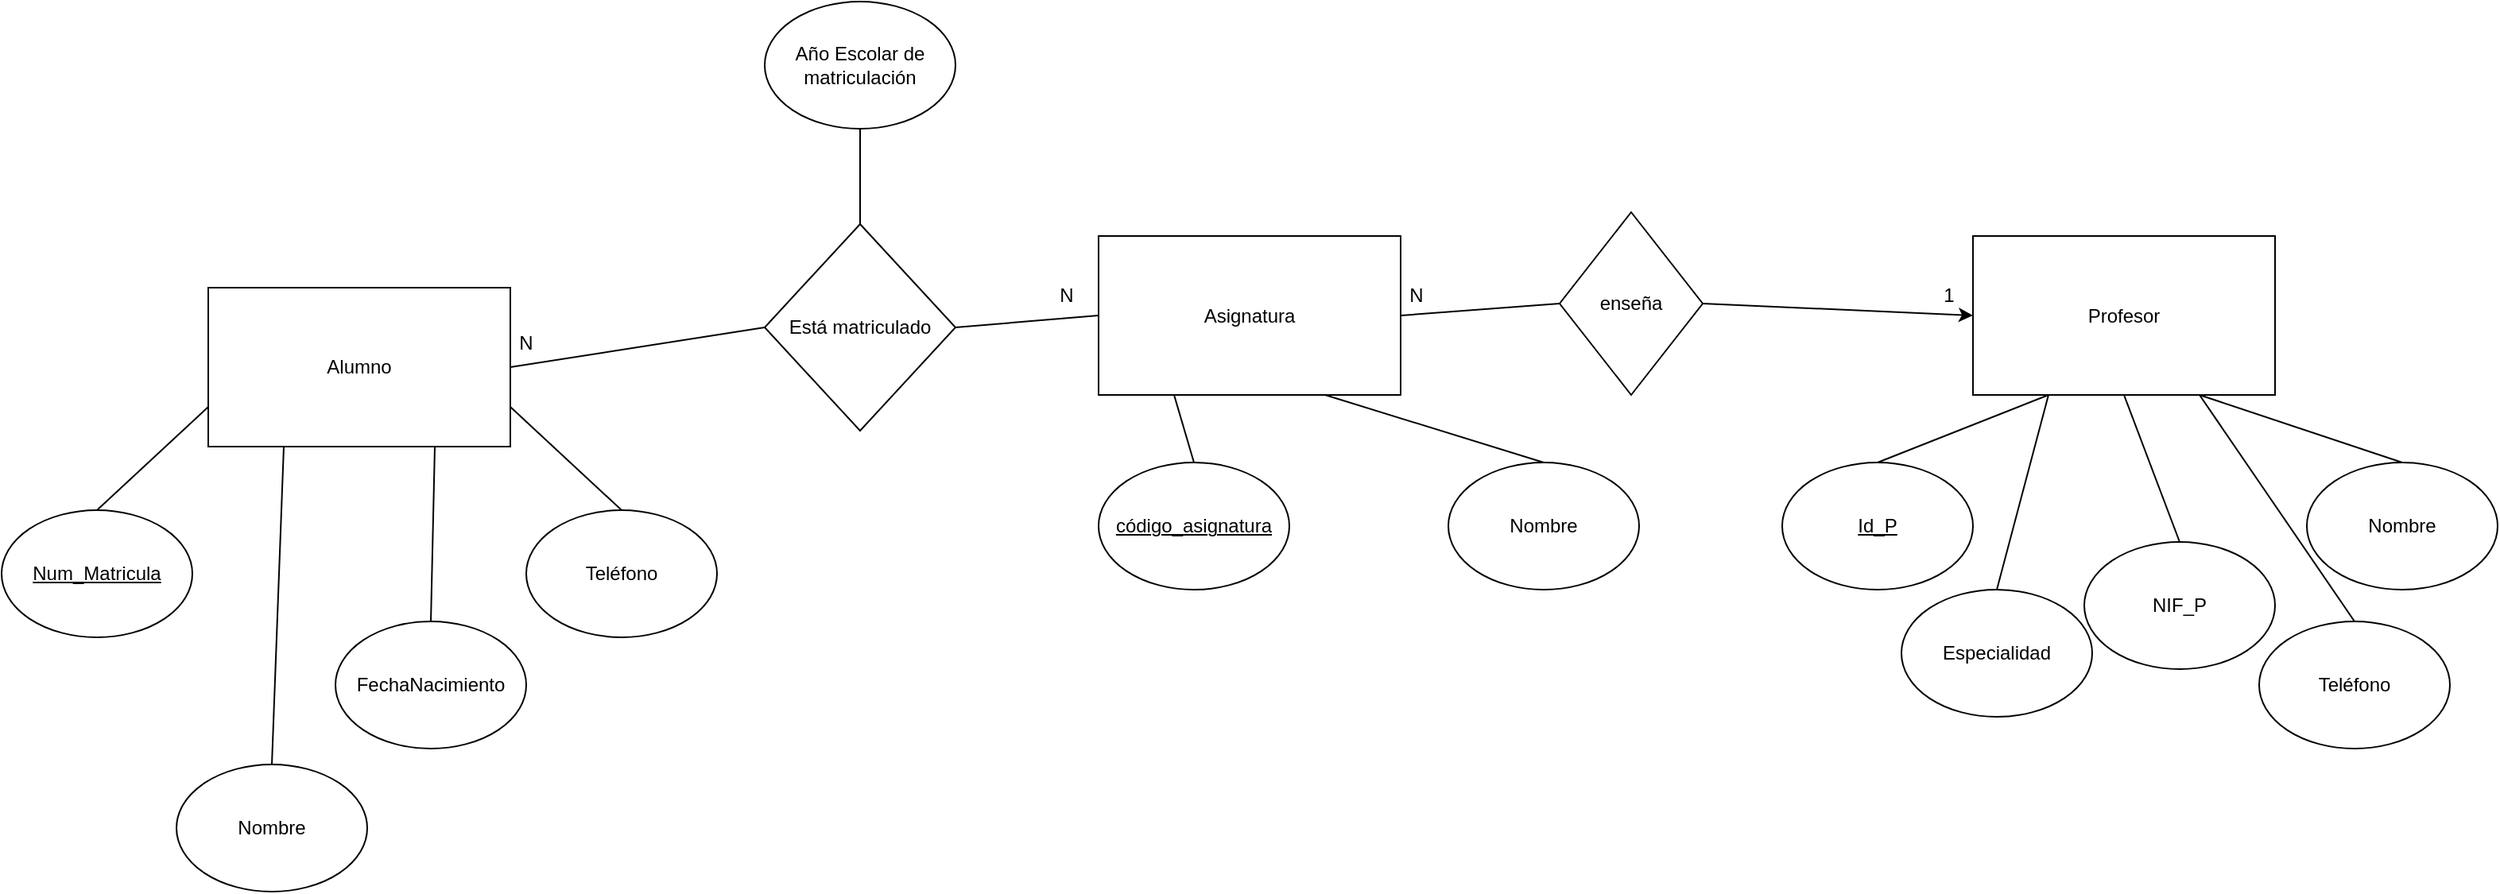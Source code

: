 <mxfile version="26.2.12" pages="2">
  <diagram name="Página-1" id="0BQ5A1Et3vTB0kG5P84D">
    <mxGraphModel dx="2682" dy="1925" grid="1" gridSize="10" guides="1" tooltips="1" connect="1" arrows="1" fold="1" page="1" pageScale="1" pageWidth="827" pageHeight="1169" math="0" shadow="0">
      <root>
        <mxCell id="0" />
        <mxCell id="1" parent="0" />
        <mxCell id="j_jxTpVHeeA3KBUshszp-1" value="Alumno" style="rounded=0;whiteSpace=wrap;html=1;" parent="1" vertex="1">
          <mxGeometry x="-30" y="160" width="190" height="100" as="geometry" />
        </mxCell>
        <mxCell id="j_jxTpVHeeA3KBUshszp-2" value="Asignatura" style="rounded=0;whiteSpace=wrap;html=1;" parent="1" vertex="1">
          <mxGeometry x="530" y="127.5" width="190" height="100" as="geometry" />
        </mxCell>
        <mxCell id="j_jxTpVHeeA3KBUshszp-3" value="Profesor" style="rounded=0;whiteSpace=wrap;html=1;" parent="1" vertex="1">
          <mxGeometry x="1080" y="127.5" width="190" height="100" as="geometry" />
        </mxCell>
        <mxCell id="j_jxTpVHeeA3KBUshszp-4" value="&lt;u&gt;Num_Matricula&lt;/u&gt;" style="ellipse;whiteSpace=wrap;html=1;" parent="1" vertex="1">
          <mxGeometry x="-160" y="300" width="120" height="80" as="geometry" />
        </mxCell>
        <mxCell id="j_jxTpVHeeA3KBUshszp-5" value="Nombre" style="ellipse;whiteSpace=wrap;html=1;" parent="1" vertex="1">
          <mxGeometry x="-50" y="460" width="120" height="80" as="geometry" />
        </mxCell>
        <mxCell id="j_jxTpVHeeA3KBUshszp-6" value="FechaNacimiento" style="ellipse;whiteSpace=wrap;html=1;" parent="1" vertex="1">
          <mxGeometry x="50" y="370" width="120" height="80" as="geometry" />
        </mxCell>
        <mxCell id="j_jxTpVHeeA3KBUshszp-7" value="Teléfono" style="ellipse;whiteSpace=wrap;html=1;" parent="1" vertex="1">
          <mxGeometry x="170" y="300" width="120" height="80" as="geometry" />
        </mxCell>
        <mxCell id="j_jxTpVHeeA3KBUshszp-8" value="&lt;u&gt;código_asignatura&lt;/u&gt;" style="ellipse;whiteSpace=wrap;html=1;" parent="1" vertex="1">
          <mxGeometry x="530" y="270" width="120" height="80" as="geometry" />
        </mxCell>
        <mxCell id="j_jxTpVHeeA3KBUshszp-9" value="Nombre" style="ellipse;whiteSpace=wrap;html=1;" parent="1" vertex="1">
          <mxGeometry x="750" y="270" width="120" height="80" as="geometry" />
        </mxCell>
        <mxCell id="j_jxTpVHeeA3KBUshszp-11" value="&lt;u&gt;Id_P&lt;/u&gt;" style="ellipse;whiteSpace=wrap;html=1;" parent="1" vertex="1">
          <mxGeometry x="960" y="270" width="120" height="80" as="geometry" />
        </mxCell>
        <mxCell id="j_jxTpVHeeA3KBUshszp-12" value="NIF_P" style="ellipse;whiteSpace=wrap;html=1;" parent="1" vertex="1">
          <mxGeometry x="1150" y="320" width="120" height="80" as="geometry" />
        </mxCell>
        <mxCell id="j_jxTpVHeeA3KBUshszp-13" value="Nombre" style="ellipse;whiteSpace=wrap;html=1;" parent="1" vertex="1">
          <mxGeometry x="1290" y="270" width="120" height="80" as="geometry" />
        </mxCell>
        <mxCell id="j_jxTpVHeeA3KBUshszp-14" value="Especialidad" style="ellipse;whiteSpace=wrap;html=1;" parent="1" vertex="1">
          <mxGeometry x="1035" y="350" width="120" height="80" as="geometry" />
        </mxCell>
        <mxCell id="j_jxTpVHeeA3KBUshszp-15" value="Teléfono" style="ellipse;whiteSpace=wrap;html=1;" parent="1" vertex="1">
          <mxGeometry x="1260" y="370" width="120" height="80" as="geometry" />
        </mxCell>
        <mxCell id="j_jxTpVHeeA3KBUshszp-16" value="" style="endArrow=none;html=1;rounded=0;entryX=0.25;entryY=1;entryDx=0;entryDy=0;exitX=0.5;exitY=0;exitDx=0;exitDy=0;" parent="1" source="j_jxTpVHeeA3KBUshszp-11" target="j_jxTpVHeeA3KBUshszp-3" edge="1">
          <mxGeometry width="50" height="50" relative="1" as="geometry">
            <mxPoint x="1110" y="370" as="sourcePoint" />
            <mxPoint x="1160" y="320" as="targetPoint" />
          </mxGeometry>
        </mxCell>
        <mxCell id="j_jxTpVHeeA3KBUshszp-17" value="" style="endArrow=none;html=1;rounded=0;entryX=0.5;entryY=1;entryDx=0;entryDy=0;exitX=0.5;exitY=0;exitDx=0;exitDy=0;" parent="1" source="j_jxTpVHeeA3KBUshszp-12" target="j_jxTpVHeeA3KBUshszp-3" edge="1">
          <mxGeometry width="50" height="50" relative="1" as="geometry">
            <mxPoint x="1240" y="370" as="sourcePoint" />
            <mxPoint x="1290" y="320" as="targetPoint" />
          </mxGeometry>
        </mxCell>
        <mxCell id="j_jxTpVHeeA3KBUshszp-18" value="" style="endArrow=none;html=1;rounded=0;entryX=0.75;entryY=1;entryDx=0;entryDy=0;exitX=0.5;exitY=0;exitDx=0;exitDy=0;" parent="1" source="j_jxTpVHeeA3KBUshszp-13" target="j_jxTpVHeeA3KBUshszp-3" edge="1">
          <mxGeometry width="50" height="50" relative="1" as="geometry">
            <mxPoint x="1400" y="380" as="sourcePoint" />
            <mxPoint x="1450" y="330" as="targetPoint" />
          </mxGeometry>
        </mxCell>
        <mxCell id="j_jxTpVHeeA3KBUshszp-19" value="" style="endArrow=none;html=1;rounded=0;exitX=0.5;exitY=0;exitDx=0;exitDy=0;entryX=0.25;entryY=1;entryDx=0;entryDy=0;" parent="1" source="j_jxTpVHeeA3KBUshszp-14" target="j_jxTpVHeeA3KBUshszp-3" edge="1">
          <mxGeometry width="50" height="50" relative="1" as="geometry">
            <mxPoint x="1180.71" y="449" as="sourcePoint" />
            <mxPoint x="1109.999" y="449" as="targetPoint" />
          </mxGeometry>
        </mxCell>
        <mxCell id="j_jxTpVHeeA3KBUshszp-20" value="" style="endArrow=none;html=1;rounded=0;exitX=0.5;exitY=0;exitDx=0;exitDy=0;entryX=0.75;entryY=1;entryDx=0;entryDy=0;" parent="1" source="j_jxTpVHeeA3KBUshszp-15" target="j_jxTpVHeeA3KBUshszp-3" edge="1">
          <mxGeometry width="50" height="50" relative="1" as="geometry">
            <mxPoint x="1310" y="470" as="sourcePoint" />
            <mxPoint x="1290" y="270" as="targetPoint" />
          </mxGeometry>
        </mxCell>
        <mxCell id="j_jxTpVHeeA3KBUshszp-21" value="" style="endArrow=none;html=1;rounded=0;exitX=0.5;exitY=0;exitDx=0;exitDy=0;entryX=0.25;entryY=1;entryDx=0;entryDy=0;" parent="1" source="j_jxTpVHeeA3KBUshszp-8" target="j_jxTpVHeeA3KBUshszp-2" edge="1">
          <mxGeometry width="50" height="50" relative="1" as="geometry">
            <mxPoint x="570" y="370" as="sourcePoint" />
            <mxPoint x="680" y="290" as="targetPoint" />
          </mxGeometry>
        </mxCell>
        <mxCell id="j_jxTpVHeeA3KBUshszp-22" value="" style="endArrow=none;html=1;rounded=0;entryX=0.75;entryY=1;entryDx=0;entryDy=0;exitX=0.5;exitY=0;exitDx=0;exitDy=0;" parent="1" source="j_jxTpVHeeA3KBUshszp-9" target="j_jxTpVHeeA3KBUshszp-2" edge="1">
          <mxGeometry width="50" height="50" relative="1" as="geometry">
            <mxPoint x="770" y="400" as="sourcePoint" />
            <mxPoint x="810" y="300" as="targetPoint" />
          </mxGeometry>
        </mxCell>
        <mxCell id="j_jxTpVHeeA3KBUshszp-23" value="" style="endArrow=none;html=1;rounded=0;entryX=0;entryY=0.75;entryDx=0;entryDy=0;exitX=0.5;exitY=0;exitDx=0;exitDy=0;" parent="1" source="j_jxTpVHeeA3KBUshszp-4" target="j_jxTpVHeeA3KBUshszp-1" edge="1">
          <mxGeometry width="50" height="50" relative="1" as="geometry">
            <mxPoint x="110" y="620" as="sourcePoint" />
            <mxPoint x="160" y="570" as="targetPoint" />
          </mxGeometry>
        </mxCell>
        <mxCell id="j_jxTpVHeeA3KBUshszp-24" value="" style="endArrow=none;html=1;rounded=0;entryX=0.25;entryY=1;entryDx=0;entryDy=0;exitX=0.5;exitY=0;exitDx=0;exitDy=0;" parent="1" source="j_jxTpVHeeA3KBUshszp-5" target="j_jxTpVHeeA3KBUshszp-1" edge="1">
          <mxGeometry width="50" height="50" relative="1" as="geometry">
            <mxPoint x="150" y="360" as="sourcePoint" />
            <mxPoint x="200" y="310" as="targetPoint" />
          </mxGeometry>
        </mxCell>
        <mxCell id="j_jxTpVHeeA3KBUshszp-25" value="" style="endArrow=none;html=1;rounded=0;entryX=0.75;entryY=1;entryDx=0;entryDy=0;exitX=0.5;exitY=0;exitDx=0;exitDy=0;" parent="1" source="j_jxTpVHeeA3KBUshszp-6" target="j_jxTpVHeeA3KBUshszp-1" edge="1">
          <mxGeometry width="50" height="50" relative="1" as="geometry">
            <mxPoint x="230" y="570" as="sourcePoint" />
            <mxPoint x="280" y="520" as="targetPoint" />
          </mxGeometry>
        </mxCell>
        <mxCell id="j_jxTpVHeeA3KBUshszp-26" value="" style="endArrow=none;html=1;rounded=0;entryX=1;entryY=0.75;entryDx=0;entryDy=0;exitX=0.5;exitY=0;exitDx=0;exitDy=0;" parent="1" source="j_jxTpVHeeA3KBUshszp-7" target="j_jxTpVHeeA3KBUshszp-1" edge="1">
          <mxGeometry width="50" height="50" relative="1" as="geometry">
            <mxPoint x="370" y="260" as="sourcePoint" />
            <mxPoint x="340" y="230" as="targetPoint" />
          </mxGeometry>
        </mxCell>
        <mxCell id="j_jxTpVHeeA3KBUshszp-27" value="Está matriculado" style="rhombus;whiteSpace=wrap;html=1;" parent="1" vertex="1">
          <mxGeometry x="320" y="120" width="120" height="130" as="geometry" />
        </mxCell>
        <mxCell id="j_jxTpVHeeA3KBUshszp-28" value="enseña" style="rhombus;whiteSpace=wrap;html=1;" parent="1" vertex="1">
          <mxGeometry x="820" y="112.5" width="90" height="115" as="geometry" />
        </mxCell>
        <mxCell id="dGYzKTXQEJmvPM1LLK2v-2" value="N" style="text;html=1;align=center;verticalAlign=middle;whiteSpace=wrap;rounded=0;" vertex="1" parent="1">
          <mxGeometry x="140" y="180" width="60" height="30" as="geometry" />
        </mxCell>
        <mxCell id="dGYzKTXQEJmvPM1LLK2v-4" value="N" style="text;html=1;align=center;verticalAlign=middle;whiteSpace=wrap;rounded=0;" vertex="1" parent="1">
          <mxGeometry x="480" y="150" width="60" height="30" as="geometry" />
        </mxCell>
        <mxCell id="dGYzKTXQEJmvPM1LLK2v-6" value="Año Escolar de matriculación" style="ellipse;whiteSpace=wrap;html=1;" vertex="1" parent="1">
          <mxGeometry x="320" y="-20" width="120" height="80" as="geometry" />
        </mxCell>
        <mxCell id="dGYzKTXQEJmvPM1LLK2v-7" value="" style="endArrow=none;html=1;rounded=0;entryX=0.5;entryY=1;entryDx=0;entryDy=0;exitX=0.5;exitY=0;exitDx=0;exitDy=0;" edge="1" parent="1" source="j_jxTpVHeeA3KBUshszp-27" target="dGYzKTXQEJmvPM1LLK2v-6">
          <mxGeometry width="50" height="50" relative="1" as="geometry">
            <mxPoint x="370" y="100" as="sourcePoint" />
            <mxPoint x="420" y="50" as="targetPoint" />
          </mxGeometry>
        </mxCell>
        <mxCell id="dGYzKTXQEJmvPM1LLK2v-8" value="" style="endArrow=none;html=1;rounded=0;exitX=1;exitY=0.5;exitDx=0;exitDy=0;entryX=0;entryY=0.5;entryDx=0;entryDy=0;" edge="1" parent="1" source="j_jxTpVHeeA3KBUshszp-1" target="j_jxTpVHeeA3KBUshszp-27">
          <mxGeometry width="50" height="50" relative="1" as="geometry">
            <mxPoint x="180" y="230" as="sourcePoint" />
            <mxPoint x="230" y="180" as="targetPoint" />
          </mxGeometry>
        </mxCell>
        <mxCell id="dGYzKTXQEJmvPM1LLK2v-9" value="" style="endArrow=none;html=1;rounded=0;entryX=0;entryY=0.5;entryDx=0;entryDy=0;exitX=1;exitY=0.5;exitDx=0;exitDy=0;" edge="1" parent="1" source="j_jxTpVHeeA3KBUshszp-27" target="j_jxTpVHeeA3KBUshszp-2">
          <mxGeometry width="50" height="50" relative="1" as="geometry">
            <mxPoint x="570" y="220" as="sourcePoint" />
            <mxPoint x="620" y="170" as="targetPoint" />
          </mxGeometry>
        </mxCell>
        <mxCell id="dGYzKTXQEJmvPM1LLK2v-15" value="" style="endArrow=none;html=1;rounded=0;entryX=0;entryY=0.5;entryDx=0;entryDy=0;exitX=1;exitY=0.5;exitDx=0;exitDy=0;" edge="1" parent="1" source="j_jxTpVHeeA3KBUshszp-2" target="j_jxTpVHeeA3KBUshszp-28">
          <mxGeometry width="50" height="50" relative="1" as="geometry">
            <mxPoint x="920" y="200" as="sourcePoint" />
            <mxPoint x="815" y="180" as="targetPoint" />
            <Array as="points" />
          </mxGeometry>
        </mxCell>
        <mxCell id="dGYzKTXQEJmvPM1LLK2v-17" value="" style="endArrow=classic;html=1;rounded=0;exitX=1;exitY=0.5;exitDx=0;exitDy=0;entryX=0;entryY=0.5;entryDx=0;entryDy=0;" edge="1" parent="1" source="j_jxTpVHeeA3KBUshszp-28" target="j_jxTpVHeeA3KBUshszp-3">
          <mxGeometry width="50" height="50" relative="1" as="geometry">
            <mxPoint x="540" y="440" as="sourcePoint" />
            <mxPoint x="1060" y="180" as="targetPoint" />
          </mxGeometry>
        </mxCell>
        <mxCell id="dGYzKTXQEJmvPM1LLK2v-23" value="N" style="text;html=1;align=center;verticalAlign=middle;whiteSpace=wrap;rounded=0;" vertex="1" parent="1">
          <mxGeometry x="700" y="150" width="60" height="30" as="geometry" />
        </mxCell>
        <mxCell id="dGYzKTXQEJmvPM1LLK2v-25" value="1" style="text;html=1;align=center;verticalAlign=middle;whiteSpace=wrap;rounded=0;" vertex="1" parent="1">
          <mxGeometry x="1035" y="150" width="60" height="30" as="geometry" />
        </mxCell>
      </root>
    </mxGraphModel>
  </diagram>
  <diagram id="X-W3TGUtIrS2c-YYvJ4X" name="Página-2">
    <mxGraphModel dx="2141" dy="536" grid="1" gridSize="10" guides="1" tooltips="1" connect="1" arrows="1" fold="1" page="1" pageScale="1" pageWidth="827" pageHeight="1169" math="0" shadow="0">
      <root>
        <mxCell id="0" />
        <mxCell id="1" parent="0" />
        <mxCell id="GtzHjLFCqL69OEanuCJ2-1" value="Juego de dormitorio" style="rounded=0;whiteSpace=wrap;html=1;" vertex="1" parent="1">
          <mxGeometry x="140" y="420" width="120" height="60" as="geometry" />
        </mxCell>
        <mxCell id="GtzHjLFCqL69OEanuCJ2-2" value="Montador" style="rounded=0;whiteSpace=wrap;html=1;" vertex="1" parent="1">
          <mxGeometry x="490" y="420" width="120" height="60" as="geometry" />
        </mxCell>
        <mxCell id="GtzHjLFCqL69OEanuCJ2-3" value="monta" style="rhombus;whiteSpace=wrap;html=1;" vertex="1" parent="1">
          <mxGeometry x="330" y="410" width="80" height="80" as="geometry" />
        </mxCell>
        <mxCell id="GtzHjLFCqL69OEanuCJ2-5" value="&lt;u&gt;Código&lt;/u&gt;" style="ellipse;whiteSpace=wrap;html=1;" vertex="1" parent="1">
          <mxGeometry x="80" y="560" width="120" height="80" as="geometry" />
        </mxCell>
        <mxCell id="GtzHjLFCqL69OEanuCJ2-6" value="Marca" style="ellipse;whiteSpace=wrap;html=1;" vertex="1" parent="1">
          <mxGeometry x="210" y="560" width="120" height="80" as="geometry" />
        </mxCell>
        <mxCell id="GtzHjLFCqL69OEanuCJ2-8" value="Fecha de montaje" style="ellipse;whiteSpace=wrap;html=1;" vertex="1" parent="1">
          <mxGeometry x="310" y="300" width="120" height="80" as="geometry" />
        </mxCell>
        <mxCell id="GtzHjLFCqL69OEanuCJ2-9" value="&lt;u&gt;DNI&lt;/u&gt;" style="ellipse;whiteSpace=wrap;html=1;" vertex="1" parent="1">
          <mxGeometry x="370" y="560" width="120" height="80" as="geometry" />
        </mxCell>
        <mxCell id="GtzHjLFCqL69OEanuCJ2-10" value="Apellido" style="ellipse;whiteSpace=wrap;html=1;" vertex="1" parent="1">
          <mxGeometry x="620" y="590" width="120" height="80" as="geometry" />
        </mxCell>
        <mxCell id="GtzHjLFCqL69OEanuCJ2-11" value="Nombre" style="ellipse;whiteSpace=wrap;html=1;" vertex="1" parent="1">
          <mxGeometry x="490" y="610" width="120" height="80" as="geometry" />
        </mxCell>
        <mxCell id="GtzHjLFCqL69OEanuCJ2-12" value="Juego de dormitorios montados" style="ellipse;whiteSpace=wrap;html=1;" vertex="1" parent="1">
          <mxGeometry x="720" y="530" width="120" height="80" as="geometry" />
        </mxCell>
        <mxCell id="GtzHjLFCqL69OEanuCJ2-13" value="Cliente" style="rounded=0;whiteSpace=wrap;html=1;" vertex="1" parent="1">
          <mxGeometry x="-200" y="400" width="120" height="60" as="geometry" />
        </mxCell>
        <mxCell id="GtzHjLFCqL69OEanuCJ2-14" value="&lt;u&gt;DNI&lt;/u&gt;" style="ellipse;whiteSpace=wrap;html=1;" vertex="1" parent="1">
          <mxGeometry x="-340" y="490" width="120" height="80" as="geometry" />
        </mxCell>
        <mxCell id="GtzHjLFCqL69OEanuCJ2-15" value="Apellido" style="ellipse;whiteSpace=wrap;html=1;" vertex="1" parent="1">
          <mxGeometry x="-330" y="600" width="120" height="80" as="geometry" />
        </mxCell>
        <mxCell id="GtzHjLFCqL69OEanuCJ2-16" value="Nombre" style="ellipse;whiteSpace=wrap;html=1;" vertex="1" parent="1">
          <mxGeometry x="-200" y="650" width="120" height="80" as="geometry" />
        </mxCell>
        <mxCell id="GtzHjLFCqL69OEanuCJ2-17" value="Dirección" style="ellipse;whiteSpace=wrap;html=1;" vertex="1" parent="1">
          <mxGeometry x="-90" y="580" width="120" height="80" as="geometry" />
        </mxCell>
        <mxCell id="GtzHjLFCqL69OEanuCJ2-18" value="Telefono" style="ellipse;whiteSpace=wrap;html=1;" vertex="1" parent="1">
          <mxGeometry x="-60" y="490" width="120" height="80" as="geometry" />
        </mxCell>
        <mxCell id="GtzHjLFCqL69OEanuCJ2-19" value="compra" style="rhombus;whiteSpace=wrap;html=1;" vertex="1" parent="1">
          <mxGeometry x="-10" y="350" width="80" height="80" as="geometry" />
        </mxCell>
        <mxCell id="GtzHjLFCqL69OEanuCJ2-20" value="Fecha de compra" style="ellipse;whiteSpace=wrap;html=1;" vertex="1" parent="1">
          <mxGeometry x="-30" y="230" width="120" height="80" as="geometry" />
        </mxCell>
        <mxCell id="GtzHjLFCqL69OEanuCJ2-21" value="" style="endArrow=none;html=1;rounded=0;exitX=0.5;exitY=0;exitDx=0;exitDy=0;entryX=0;entryY=0.5;entryDx=0;entryDy=0;" edge="1" parent="1" source="GtzHjLFCqL69OEanuCJ2-14" target="GtzHjLFCqL69OEanuCJ2-13">
          <mxGeometry width="50" height="50" relative="1" as="geometry">
            <mxPoint x="-250" y="500" as="sourcePoint" />
            <mxPoint x="-200" y="450" as="targetPoint" />
          </mxGeometry>
        </mxCell>
        <mxCell id="GtzHjLFCqL69OEanuCJ2-22" value="" style="endArrow=none;html=1;rounded=0;exitX=1;exitY=0;exitDx=0;exitDy=0;entryX=0.25;entryY=1;entryDx=0;entryDy=0;" edge="1" parent="1" source="GtzHjLFCqL69OEanuCJ2-15" target="GtzHjLFCqL69OEanuCJ2-13">
          <mxGeometry width="50" height="50" relative="1" as="geometry">
            <mxPoint x="-240" y="620" as="sourcePoint" />
            <mxPoint x="-190" y="570" as="targetPoint" />
          </mxGeometry>
        </mxCell>
        <mxCell id="GtzHjLFCqL69OEanuCJ2-23" value="" style="endArrow=none;html=1;rounded=0;exitX=0.5;exitY=0;exitDx=0;exitDy=0;entryX=0.5;entryY=1;entryDx=0;entryDy=0;" edge="1" parent="1" source="GtzHjLFCqL69OEanuCJ2-16" target="GtzHjLFCqL69OEanuCJ2-13">
          <mxGeometry width="50" height="50" relative="1" as="geometry">
            <mxPoint x="-180" y="630" as="sourcePoint" />
            <mxPoint x="-130" y="580" as="targetPoint" />
          </mxGeometry>
        </mxCell>
        <mxCell id="GtzHjLFCqL69OEanuCJ2-24" value="" style="endArrow=none;html=1;rounded=0;exitX=0;exitY=0;exitDx=0;exitDy=0;entryX=0.75;entryY=1;entryDx=0;entryDy=0;" edge="1" parent="1" source="GtzHjLFCqL69OEanuCJ2-17" target="GtzHjLFCqL69OEanuCJ2-13">
          <mxGeometry width="50" height="50" relative="1" as="geometry">
            <mxPoint x="-120" y="580" as="sourcePoint" />
            <mxPoint x="-70" y="530" as="targetPoint" />
          </mxGeometry>
        </mxCell>
        <mxCell id="GtzHjLFCqL69OEanuCJ2-25" value="" style="endArrow=none;html=1;rounded=0;exitX=0.5;exitY=0;exitDx=0;exitDy=0;entryX=1;entryY=0.5;entryDx=0;entryDy=0;" edge="1" parent="1" source="GtzHjLFCqL69OEanuCJ2-18" target="GtzHjLFCqL69OEanuCJ2-13">
          <mxGeometry width="50" height="50" relative="1" as="geometry">
            <mxPoint x="-80" y="500" as="sourcePoint" />
            <mxPoint x="-30" y="450" as="targetPoint" />
          </mxGeometry>
        </mxCell>
        <mxCell id="GtzHjLFCqL69OEanuCJ2-26" value="" style="endArrow=none;html=1;rounded=0;exitX=0.5;exitY=0;exitDx=0;exitDy=0;entryX=0.25;entryY=1;entryDx=0;entryDy=0;" edge="1" parent="1" source="GtzHjLFCqL69OEanuCJ2-5" target="GtzHjLFCqL69OEanuCJ2-1">
          <mxGeometry width="50" height="50" relative="1" as="geometry">
            <mxPoint x="130" y="580" as="sourcePoint" />
            <mxPoint x="180" y="530" as="targetPoint" />
          </mxGeometry>
        </mxCell>
        <mxCell id="GtzHjLFCqL69OEanuCJ2-27" value="" style="endArrow=none;html=1;rounded=0;entryX=0.5;entryY=0;entryDx=0;entryDy=0;exitX=0.75;exitY=1;exitDx=0;exitDy=0;" edge="1" parent="1" source="GtzHjLFCqL69OEanuCJ2-1" target="GtzHjLFCqL69OEanuCJ2-6">
          <mxGeometry width="50" height="50" relative="1" as="geometry">
            <mxPoint x="170" y="560" as="sourcePoint" />
            <mxPoint x="220" y="510" as="targetPoint" />
          </mxGeometry>
        </mxCell>
        <mxCell id="GtzHjLFCqL69OEanuCJ2-28" value="" style="endArrow=none;html=1;rounded=0;entryX=0.25;entryY=1;entryDx=0;entryDy=0;exitX=0.5;exitY=0;exitDx=0;exitDy=0;" edge="1" parent="1" source="GtzHjLFCqL69OEanuCJ2-9" target="GtzHjLFCqL69OEanuCJ2-2">
          <mxGeometry width="50" height="50" relative="1" as="geometry">
            <mxPoint x="470" y="480" as="sourcePoint" />
            <mxPoint x="520" y="430" as="targetPoint" />
          </mxGeometry>
        </mxCell>
        <mxCell id="GtzHjLFCqL69OEanuCJ2-29" value="" style="endArrow=none;html=1;rounded=0;entryX=0.5;entryY=1;entryDx=0;entryDy=0;exitX=0.5;exitY=0;exitDx=0;exitDy=0;" edge="1" parent="1" source="GtzHjLFCqL69OEanuCJ2-11" target="GtzHjLFCqL69OEanuCJ2-2">
          <mxGeometry width="50" height="50" relative="1" as="geometry">
            <mxPoint x="360" y="680" as="sourcePoint" />
            <mxPoint x="410" y="630" as="targetPoint" />
          </mxGeometry>
        </mxCell>
        <mxCell id="GtzHjLFCqL69OEanuCJ2-30" value="" style="endArrow=none;html=1;rounded=0;entryX=0.75;entryY=1;entryDx=0;entryDy=0;exitX=0;exitY=0;exitDx=0;exitDy=0;" edge="1" parent="1" source="GtzHjLFCqL69OEanuCJ2-10" target="GtzHjLFCqL69OEanuCJ2-2">
          <mxGeometry width="50" height="50" relative="1" as="geometry">
            <mxPoint x="460" y="490" as="sourcePoint" />
            <mxPoint x="510" y="440" as="targetPoint" />
          </mxGeometry>
        </mxCell>
        <mxCell id="GtzHjLFCqL69OEanuCJ2-31" value="" style="endArrow=none;html=1;rounded=0;entryX=1;entryY=1;entryDx=0;entryDy=0;exitX=0.5;exitY=0;exitDx=0;exitDy=0;" edge="1" parent="1" source="GtzHjLFCqL69OEanuCJ2-12" target="GtzHjLFCqL69OEanuCJ2-2">
          <mxGeometry width="50" height="50" relative="1" as="geometry">
            <mxPoint x="690" y="490" as="sourcePoint" />
            <mxPoint x="740" y="440" as="targetPoint" />
          </mxGeometry>
        </mxCell>
        <mxCell id="GtzHjLFCqL69OEanuCJ2-32" value="" style="endArrow=none;html=1;rounded=0;entryX=0.5;entryY=1;entryDx=0;entryDy=0;exitX=0.5;exitY=0;exitDx=0;exitDy=0;" edge="1" parent="1" source="GtzHjLFCqL69OEanuCJ2-19" target="GtzHjLFCqL69OEanuCJ2-20">
          <mxGeometry width="50" height="50" relative="1" as="geometry">
            <mxPoint x="-110" y="380" as="sourcePoint" />
            <mxPoint x="-60" y="330" as="targetPoint" />
          </mxGeometry>
        </mxCell>
        <mxCell id="GtzHjLFCqL69OEanuCJ2-33" value="" style="endArrow=none;html=1;rounded=0;entryX=0.5;entryY=1;entryDx=0;entryDy=0;exitX=0.5;exitY=0;exitDx=0;exitDy=0;" edge="1" parent="1" source="GtzHjLFCqL69OEanuCJ2-3" target="GtzHjLFCqL69OEanuCJ2-8">
          <mxGeometry width="50" height="50" relative="1" as="geometry">
            <mxPoint x="270" y="380" as="sourcePoint" />
            <mxPoint x="320" y="330" as="targetPoint" />
          </mxGeometry>
        </mxCell>
        <mxCell id="GtzHjLFCqL69OEanuCJ2-34" value="" style="endArrow=none;html=1;rounded=0;entryX=0;entryY=0.5;entryDx=0;entryDy=0;exitX=1;exitY=0.5;exitDx=0;exitDy=0;" edge="1" parent="1" source="GtzHjLFCqL69OEanuCJ2-3" target="GtzHjLFCqL69OEanuCJ2-2">
          <mxGeometry width="50" height="50" relative="1" as="geometry">
            <mxPoint x="480" y="480" as="sourcePoint" />
            <mxPoint x="530" y="430" as="targetPoint" />
          </mxGeometry>
        </mxCell>
        <mxCell id="GtzHjLFCqL69OEanuCJ2-35" value="" style="endArrow=none;html=1;rounded=0;entryX=0;entryY=0.5;entryDx=0;entryDy=0;exitX=1;exitY=0.5;exitDx=0;exitDy=0;" edge="1" parent="1" source="GtzHjLFCqL69OEanuCJ2-1" target="GtzHjLFCqL69OEanuCJ2-3">
          <mxGeometry width="50" height="50" relative="1" as="geometry">
            <mxPoint x="280" y="490" as="sourcePoint" />
            <mxPoint x="330" y="440" as="targetPoint" />
          </mxGeometry>
        </mxCell>
        <mxCell id="GtzHjLFCqL69OEanuCJ2-36" value="N" style="text;html=1;align=center;verticalAlign=middle;whiteSpace=wrap;rounded=0;" vertex="1" parent="1">
          <mxGeometry x="240" y="425" width="60" height="30" as="geometry" />
        </mxCell>
        <mxCell id="GtzHjLFCqL69OEanuCJ2-37" value="N" style="text;html=1;align=center;verticalAlign=middle;whiteSpace=wrap;rounded=0;" vertex="1" parent="1">
          <mxGeometry x="450" y="425" width="60" height="30" as="geometry" />
        </mxCell>
        <mxCell id="GtzHjLFCqL69OEanuCJ2-38" value="" style="endArrow=classic;html=1;rounded=0;entryX=1;entryY=0.25;entryDx=0;entryDy=0;exitX=0;exitY=0.5;exitDx=0;exitDy=0;" edge="1" parent="1" source="GtzHjLFCqL69OEanuCJ2-19" target="GtzHjLFCqL69OEanuCJ2-13">
          <mxGeometry width="50" height="50" relative="1" as="geometry">
            <mxPoint x="90" y="450" as="sourcePoint" />
            <mxPoint x="140" y="400" as="targetPoint" />
            <Array as="points" />
          </mxGeometry>
        </mxCell>
        <mxCell id="GtzHjLFCqL69OEanuCJ2-39" value="" style="endArrow=none;html=1;rounded=0;entryX=1;entryY=0.5;entryDx=0;entryDy=0;exitX=0;exitY=0;exitDx=0;exitDy=0;" edge="1" parent="1" source="GtzHjLFCqL69OEanuCJ2-1" target="GtzHjLFCqL69OEanuCJ2-19">
          <mxGeometry width="50" height="50" relative="1" as="geometry">
            <mxPoint x="70" y="470" as="sourcePoint" />
            <mxPoint x="120" y="420" as="targetPoint" />
          </mxGeometry>
        </mxCell>
        <mxCell id="GtzHjLFCqL69OEanuCJ2-40" value="1" style="text;html=1;align=center;verticalAlign=middle;whiteSpace=wrap;rounded=0;" vertex="1" parent="1">
          <mxGeometry x="-100" y="390" width="60" height="30" as="geometry" />
        </mxCell>
        <mxCell id="GtzHjLFCqL69OEanuCJ2-41" value="N" style="text;html=1;align=center;verticalAlign=middle;whiteSpace=wrap;rounded=0;" vertex="1" parent="1">
          <mxGeometry x="110" y="395" width="60" height="30" as="geometry" />
        </mxCell>
      </root>
    </mxGraphModel>
  </diagram>
</mxfile>

